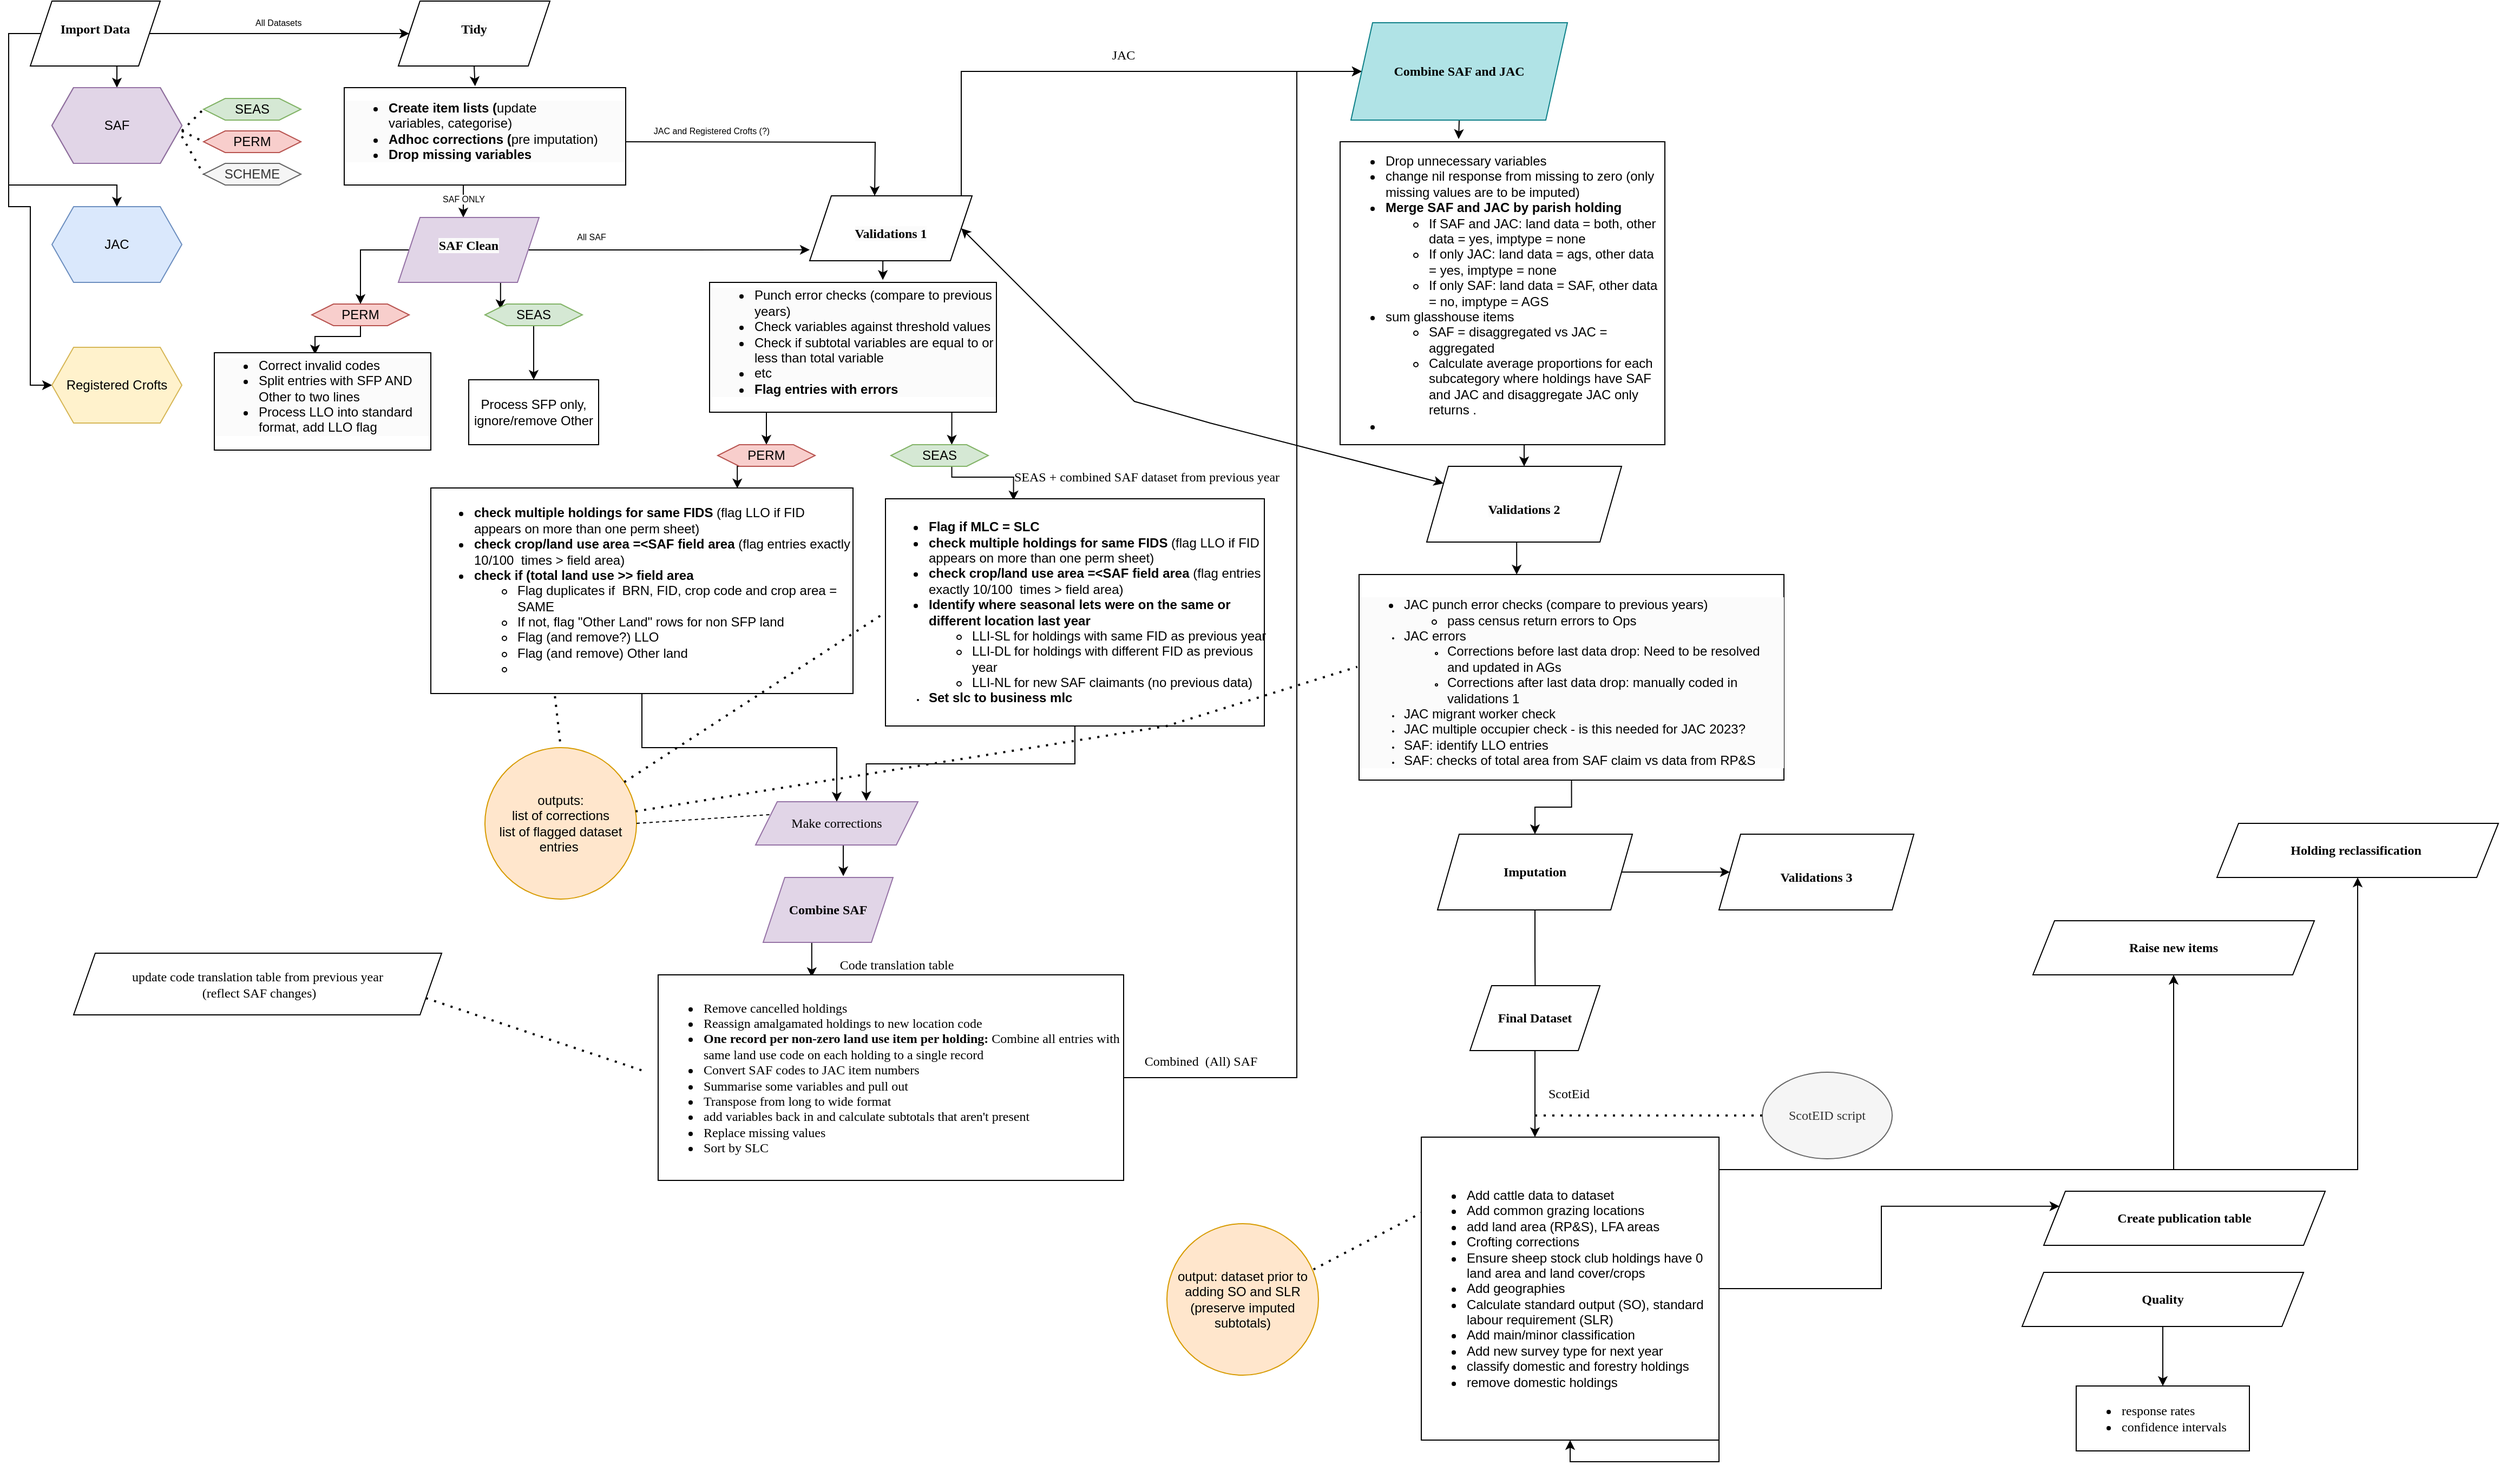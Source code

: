 <mxfile version="20.8.20" type="github">
  <diagram name="Page-1" id="5d7acffa-a066-3a61-03fe-96351882024d">
    <mxGraphModel dx="2522" dy="1389" grid="1" gridSize="10" guides="1" tooltips="1" connect="1" arrows="1" fold="1" page="1" pageScale="1" pageWidth="2336" pageHeight="1654" background="#ffffff" math="0" shadow="0">
      <root>
        <mxCell id="0" />
        <mxCell id="1" parent="0" />
        <mxCell id="afUnE-8WoMJIVUB9L1WI-21" style="edgeStyle=orthogonalEdgeStyle;rounded=0;orthogonalLoop=1;jettySize=auto;html=1;exitX=1;exitY=0.5;exitDx=0;exitDy=0;startArrow=none;entryX=0;entryY=0.5;entryDx=0;entryDy=0;" edge="1" parent="1" source="afUnE-8WoMJIVUB9L1WI-79" target="afUnE-8WoMJIVUB9L1WI-78">
          <mxGeometry relative="1" as="geometry">
            <mxPoint x="360" y="70" as="targetPoint" />
          </mxGeometry>
        </mxCell>
        <mxCell id="afUnE-8WoMJIVUB9L1WI-24" style="edgeStyle=orthogonalEdgeStyle;rounded=0;orthogonalLoop=1;jettySize=auto;html=1;exitX=0.5;exitY=1;exitDx=0;exitDy=0;entryX=0.5;entryY=0;entryDx=0;entryDy=0;" edge="1" parent="1" target="afUnE-8WoMJIVUB9L1WI-9">
          <mxGeometry relative="1" as="geometry">
            <mxPoint x="110" y="100" as="sourcePoint" />
          </mxGeometry>
        </mxCell>
        <mxCell id="afUnE-8WoMJIVUB9L1WI-9" value="SAF" style="shape=hexagon;perimeter=hexagonPerimeter2;whiteSpace=wrap;html=1;fixedSize=1;" vertex="1" parent="1">
          <mxGeometry x="50" y="120" width="120" height="70" as="geometry" />
        </mxCell>
        <mxCell id="afUnE-8WoMJIVUB9L1WI-10" value="SEAS" style="shape=hexagon;perimeter=hexagonPerimeter2;whiteSpace=wrap;html=1;fixedSize=1;fillColor=#d5e8d4;strokeColor=#82b366;" vertex="1" parent="1">
          <mxGeometry x="190" y="130" width="90" height="20" as="geometry" />
        </mxCell>
        <mxCell id="afUnE-8WoMJIVUB9L1WI-11" value="PERM" style="shape=hexagon;perimeter=hexagonPerimeter2;whiteSpace=wrap;html=1;fixedSize=1;fillColor=#f8cecc;strokeColor=#b85450;" vertex="1" parent="1">
          <mxGeometry x="190" y="160" width="90" height="20" as="geometry" />
        </mxCell>
        <mxCell id="afUnE-8WoMJIVUB9L1WI-15" value="" style="endArrow=none;dashed=1;html=1;dashPattern=1 3;strokeWidth=2;rounded=0;entryX=0;entryY=0.5;entryDx=0;entryDy=0;" edge="1" parent="1" target="afUnE-8WoMJIVUB9L1WI-10">
          <mxGeometry width="50" height="50" relative="1" as="geometry">
            <mxPoint x="170" y="160" as="sourcePoint" />
            <mxPoint x="220" y="110" as="targetPoint" />
          </mxGeometry>
        </mxCell>
        <mxCell id="afUnE-8WoMJIVUB9L1WI-16" value="" style="endArrow=none;dashed=1;html=1;dashPattern=1 3;strokeWidth=2;rounded=0;entryX=0;entryY=0.5;entryDx=0;entryDy=0;" edge="1" parent="1" target="afUnE-8WoMJIVUB9L1WI-11">
          <mxGeometry width="50" height="50" relative="1" as="geometry">
            <mxPoint x="170" y="160" as="sourcePoint" />
            <mxPoint x="200" y="220" as="targetPoint" />
          </mxGeometry>
        </mxCell>
        <mxCell id="afUnE-8WoMJIVUB9L1WI-17" value="SCHEME" style="shape=hexagon;perimeter=hexagonPerimeter2;whiteSpace=wrap;html=1;fixedSize=1;fillColor=#f5f5f5;fontColor=#333333;strokeColor=#666666;" vertex="1" parent="1">
          <mxGeometry x="190" y="190" width="90" height="20" as="geometry" />
        </mxCell>
        <mxCell id="afUnE-8WoMJIVUB9L1WI-18" value="" style="endArrow=none;dashed=1;html=1;dashPattern=1 3;strokeWidth=2;rounded=0;entryX=0;entryY=0.5;entryDx=0;entryDy=0;" edge="1" parent="1" target="afUnE-8WoMJIVUB9L1WI-17">
          <mxGeometry width="50" height="50" relative="1" as="geometry">
            <mxPoint x="170" y="165" as="sourcePoint" />
            <mxPoint x="200" y="175" as="targetPoint" />
          </mxGeometry>
        </mxCell>
        <mxCell id="afUnE-8WoMJIVUB9L1WI-19" value="JAC" style="shape=hexagon;perimeter=hexagonPerimeter2;whiteSpace=wrap;html=1;fixedSize=1;fillColor=#dae8fc;strokeColor=#6c8ebf;" vertex="1" parent="1">
          <mxGeometry x="50" y="230" width="120" height="70" as="geometry" />
        </mxCell>
        <mxCell id="afUnE-8WoMJIVUB9L1WI-20" value="Registered Crofts" style="shape=hexagon;perimeter=hexagonPerimeter2;whiteSpace=wrap;html=1;fixedSize=1;fillColor=#fff2cc;strokeColor=#d6b656;" vertex="1" parent="1">
          <mxGeometry x="50" y="360" width="120" height="70" as="geometry" />
        </mxCell>
        <mxCell id="afUnE-8WoMJIVUB9L1WI-45" value="SAF ONLY" style="edgeStyle=orthogonalEdgeStyle;rounded=0;orthogonalLoop=1;jettySize=auto;html=1;exitX=0.5;exitY=1;exitDx=0;exitDy=0;entryX=0.5;entryY=0;entryDx=0;entryDy=0;fontFamily=Helvetica;fontSize=8;" edge="1" parent="1">
          <mxGeometry relative="1" as="geometry">
            <mxPoint x="435" y="210" as="sourcePoint" />
            <mxPoint x="430" y="240" as="targetPoint" />
          </mxGeometry>
        </mxCell>
        <mxCell id="afUnE-8WoMJIVUB9L1WI-50" style="edgeStyle=orthogonalEdgeStyle;rounded=0;orthogonalLoop=1;jettySize=auto;html=1;exitX=1;exitY=0.5;exitDx=0;exitDy=0;entryX=0.5;entryY=0;entryDx=0;entryDy=0;fontFamily=Helvetica;" edge="1" parent="1">
          <mxGeometry relative="1" as="geometry">
            <mxPoint x="550" y="170" as="sourcePoint" />
            <mxPoint x="810.0" y="220" as="targetPoint" />
          </mxGeometry>
        </mxCell>
        <mxCell id="afUnE-8WoMJIVUB9L1WI-51" value="JAC and Registered Crofts (?)" style="edgeLabel;html=1;align=center;verticalAlign=middle;resizable=0;points=[];fontFamily=Helvetica;fontSize=8;" vertex="1" connectable="0" parent="afUnE-8WoMJIVUB9L1WI-50">
          <mxGeometry x="-0.464" y="2" relative="1" as="geometry">
            <mxPoint x="26" y="-8" as="offset" />
          </mxGeometry>
        </mxCell>
        <mxCell id="afUnE-8WoMJIVUB9L1WI-76" style="edgeStyle=orthogonalEdgeStyle;rounded=0;orthogonalLoop=1;jettySize=auto;html=1;exitX=0.5;exitY=1;exitDx=0;exitDy=0;entryX=0.604;entryY=-0.019;entryDx=0;entryDy=0;entryPerimeter=0;fontFamily=Tahoma;fontSize=8;" edge="1" parent="1" target="afUnE-8WoMJIVUB9L1WI-67">
          <mxGeometry relative="1" as="geometry">
            <mxPoint x="810.0" y="280" as="sourcePoint" />
          </mxGeometry>
        </mxCell>
        <mxCell id="afUnE-8WoMJIVUB9L1WI-43" style="edgeStyle=orthogonalEdgeStyle;rounded=0;orthogonalLoop=1;jettySize=auto;html=1;exitX=0.75;exitY=1;exitDx=0;exitDy=0;entryX=0.16;entryY=0.235;entryDx=0;entryDy=0;entryPerimeter=0;fontFamily=Helvetica;" edge="1" parent="1" target="afUnE-8WoMJIVUB9L1WI-30">
          <mxGeometry relative="1" as="geometry">
            <mxPoint x="460" y="300" as="sourcePoint" />
            <Array as="points">
              <mxPoint x="464" y="300" />
            </Array>
          </mxGeometry>
        </mxCell>
        <mxCell id="afUnE-8WoMJIVUB9L1WI-29" value="SAF" style="shape=hexagon;perimeter=hexagonPerimeter2;whiteSpace=wrap;html=1;fixedSize=1;fillColor=#e1d5e7;strokeColor=#9673a6;" vertex="1" parent="1">
          <mxGeometry x="50" y="120" width="120" height="70" as="geometry" />
        </mxCell>
        <mxCell id="afUnE-8WoMJIVUB9L1WI-47" style="edgeStyle=orthogonalEdgeStyle;rounded=0;orthogonalLoop=1;jettySize=auto;html=1;entryX=0.5;entryY=0;entryDx=0;entryDy=0;fontFamily=Helvetica;" edge="1" parent="1" source="afUnE-8WoMJIVUB9L1WI-30">
          <mxGeometry relative="1" as="geometry">
            <mxPoint x="495" y="390" as="targetPoint" />
          </mxGeometry>
        </mxCell>
        <mxCell id="afUnE-8WoMJIVUB9L1WI-30" value="SEAS" style="shape=hexagon;perimeter=hexagonPerimeter2;whiteSpace=wrap;html=1;fixedSize=1;fillColor=#d5e8d4;strokeColor=#82b366;" vertex="1" parent="1">
          <mxGeometry x="450" y="320" width="90" height="20" as="geometry" />
        </mxCell>
        <mxCell id="afUnE-8WoMJIVUB9L1WI-41" style="edgeStyle=orthogonalEdgeStyle;rounded=0;orthogonalLoop=1;jettySize=auto;html=1;exitX=0.5;exitY=1;exitDx=0;exitDy=0;entryX=0.465;entryY=0.018;entryDx=0;entryDy=0;entryPerimeter=0;fontFamily=Helvetica;" edge="1" parent="1" source="afUnE-8WoMJIVUB9L1WI-31">
          <mxGeometry relative="1" as="geometry">
            <mxPoint x="293" y="366.62" as="targetPoint" />
            <Array as="points">
              <mxPoint x="335" y="350" />
              <mxPoint x="293" y="350" />
            </Array>
          </mxGeometry>
        </mxCell>
        <mxCell id="afUnE-8WoMJIVUB9L1WI-31" value="PERM" style="shape=hexagon;perimeter=hexagonPerimeter2;whiteSpace=wrap;html=1;fixedSize=1;fillColor=#f8cecc;strokeColor=#b85450;" vertex="1" parent="1">
          <mxGeometry x="290" y="320" width="90" height="20" as="geometry" />
        </mxCell>
        <mxCell id="afUnE-8WoMJIVUB9L1WI-52" value="All SAF" style="edgeLabel;html=1;align=center;verticalAlign=middle;resizable=0;points=[];fontFamily=Helvetica;fontSize=8;" vertex="1" connectable="0" parent="1">
          <mxGeometry x="555.003" y="265" as="geometry">
            <mxPoint x="-7" y="-7" as="offset" />
          </mxGeometry>
        </mxCell>
        <mxCell id="afUnE-8WoMJIVUB9L1WI-53" value="All Datasets&amp;nbsp;" style="edgeLabel;html=1;align=center;verticalAlign=middle;resizable=0;points=[];fontFamily=Helvetica;fontSize=8;" vertex="1" connectable="0" parent="1">
          <mxGeometry x="260.003" y="60" as="geometry" />
        </mxCell>
        <mxCell id="afUnE-8WoMJIVUB9L1WI-58" style="edgeStyle=orthogonalEdgeStyle;rounded=0;orthogonalLoop=1;jettySize=auto;html=1;exitX=0.25;exitY=1;exitDx=0;exitDy=0;entryX=0.5;entryY=0;entryDx=0;entryDy=0;fontFamily=Helvetica;fontSize=8;" edge="1" parent="1" target="afUnE-8WoMJIVUB9L1WI-56">
          <mxGeometry relative="1" as="geometry">
            <mxPoint x="702.5" y="420" as="sourcePoint" />
          </mxGeometry>
        </mxCell>
        <mxCell id="afUnE-8WoMJIVUB9L1WI-59" style="edgeStyle=orthogonalEdgeStyle;rounded=0;orthogonalLoop=1;jettySize=auto;html=1;exitX=0.75;exitY=1;exitDx=0;exitDy=0;entryX=0.625;entryY=0;entryDx=0;entryDy=0;fontFamily=Helvetica;fontSize=8;" edge="1" parent="1" target="afUnE-8WoMJIVUB9L1WI-55">
          <mxGeometry relative="1" as="geometry">
            <mxPoint x="877.5" y="420" as="sourcePoint" />
          </mxGeometry>
        </mxCell>
        <mxCell id="afUnE-8WoMJIVUB9L1WI-95" style="edgeStyle=orthogonalEdgeStyle;rounded=0;orthogonalLoop=1;jettySize=auto;html=1;exitX=0.625;exitY=1;exitDx=0;exitDy=0;entryX=0.338;entryY=0.007;entryDx=0;entryDy=0;entryPerimeter=0;fontFamily=Tahoma;fontSize=12;" edge="1" parent="1" source="afUnE-8WoMJIVUB9L1WI-55" target="afUnE-8WoMJIVUB9L1WI-90">
          <mxGeometry relative="1" as="geometry">
            <Array as="points">
              <mxPoint x="881" y="480" />
              <mxPoint x="938" y="480" />
            </Array>
          </mxGeometry>
        </mxCell>
        <mxCell id="afUnE-8WoMJIVUB9L1WI-108" value="SEAS + combined SAF dataset from previous year" style="edgeLabel;html=1;align=center;verticalAlign=middle;resizable=1;points=[];fontSize=12;fontFamily=Tahoma;movable=1;rotatable=1;deletable=1;editable=1;locked=0;connectable=1;" vertex="1" connectable="0" parent="afUnE-8WoMJIVUB9L1WI-95">
          <mxGeometry x="0.153" relative="1" as="geometry">
            <mxPoint x="138" as="offset" />
          </mxGeometry>
        </mxCell>
        <mxCell id="afUnE-8WoMJIVUB9L1WI-114" value="JAC&amp;nbsp;" style="edgeLabel;html=1;align=center;verticalAlign=middle;resizable=1;points=[];fontSize=12;fontFamily=Tahoma;movable=1;rotatable=1;deletable=1;editable=1;locked=0;connectable=1;" vertex="1" connectable="0" parent="afUnE-8WoMJIVUB9L1WI-95">
          <mxGeometry x="0.153" relative="1" as="geometry">
            <mxPoint x="118" y="-390" as="offset" />
          </mxGeometry>
        </mxCell>
        <mxCell id="afUnE-8WoMJIVUB9L1WI-118" value="Combined&amp;nbsp; (All) SAF" style="edgeLabel;html=1;align=center;verticalAlign=middle;resizable=1;points=[];fontSize=12;fontFamily=Tahoma;movable=1;rotatable=1;deletable=1;editable=1;locked=0;connectable=1;" vertex="1" connectable="0" parent="afUnE-8WoMJIVUB9L1WI-95">
          <mxGeometry x="0.153" relative="1" as="geometry">
            <mxPoint x="188" y="540" as="offset" />
          </mxGeometry>
        </mxCell>
        <mxCell id="afUnE-8WoMJIVUB9L1WI-144" value="ScotEid" style="edgeLabel;html=1;align=center;verticalAlign=middle;resizable=1;points=[];fontSize=12;fontFamily=Tahoma;movable=1;rotatable=1;deletable=1;editable=1;locked=0;connectable=1;" vertex="1" connectable="0" parent="afUnE-8WoMJIVUB9L1WI-95">
          <mxGeometry x="0.153" relative="1" as="geometry">
            <mxPoint x="528" y="570" as="offset" />
          </mxGeometry>
        </mxCell>
        <mxCell id="afUnE-8WoMJIVUB9L1WI-55" value="SEAS" style="shape=hexagon;perimeter=hexagonPerimeter2;whiteSpace=wrap;html=1;fixedSize=1;fillColor=#d5e8d4;strokeColor=#82b366;" vertex="1" parent="1">
          <mxGeometry x="825" y="450" width="90" height="20" as="geometry" />
        </mxCell>
        <mxCell id="afUnE-8WoMJIVUB9L1WI-89" style="edgeStyle=orthogonalEdgeStyle;rounded=0;orthogonalLoop=1;jettySize=auto;html=1;exitX=0.5;exitY=1;exitDx=0;exitDy=0;entryX=0.726;entryY=0.002;entryDx=0;entryDy=0;entryPerimeter=0;fontFamily=Tahoma;fontSize=8;" edge="1" parent="1" source="afUnE-8WoMJIVUB9L1WI-56" target="afUnE-8WoMJIVUB9L1WI-87">
          <mxGeometry relative="1" as="geometry" />
        </mxCell>
        <mxCell id="afUnE-8WoMJIVUB9L1WI-56" value="PERM" style="shape=hexagon;perimeter=hexagonPerimeter2;whiteSpace=wrap;html=1;fixedSize=1;fillColor=#f8cecc;strokeColor=#b85450;" vertex="1" parent="1">
          <mxGeometry x="665" y="450" width="90" height="20" as="geometry" />
        </mxCell>
        <mxCell id="afUnE-8WoMJIVUB9L1WI-64" value="&#xa;&lt;ul style=&quot;border-color: var(--border-color); color: rgb(0, 0, 0); font-family: Helvetica; font-size: 12px; font-style: normal; font-variant-ligatures: normal; font-variant-caps: normal; font-weight: 400; letter-spacing: normal; orphans: 2; text-align: center; text-indent: 0px; text-transform: none; widows: 2; word-spacing: 0px; -webkit-text-stroke-width: 0px; background-color: rgb(251, 251, 251); text-decoration-thickness: initial; text-decoration-style: initial; text-decoration-color: initial;&quot;&gt;&lt;li style=&quot;border-color: var(--border-color); text-align: left;&quot;&gt;&lt;span style=&quot;border-color: var(--border-color); background-color: initial;&quot;&gt;Correct invalid codes&lt;/span&gt;&lt;/li&gt;&lt;li style=&quot;border-color: var(--border-color); text-align: left;&quot;&gt;Split entries with SFP AND Other to two lines&lt;/li&gt;&lt;li style=&quot;border-color: var(--border-color); text-align: left;&quot;&gt;Process LLO into standard format, add LLO flag&lt;/li&gt;&lt;/ul&gt;&#xa;&#xa;" style="rounded=0;whiteSpace=wrap;html=1;shadow=0;fontFamily=Tahoma;fontSize=8;" vertex="1" parent="1">
          <mxGeometry x="200" y="365" width="200" height="90" as="geometry" />
        </mxCell>
        <mxCell id="afUnE-8WoMJIVUB9L1WI-65" value="&lt;span style=&quot;text-align: left; font-family: Helvetica; font-size: 12px;&quot;&gt;Process SFP only, ignore/remove Other&lt;br&gt;&lt;/span&gt;" style="rounded=0;whiteSpace=wrap;html=1;shadow=0;fontFamily=Tahoma;fontSize=8;" vertex="1" parent="1">
          <mxGeometry x="435" y="390" width="120" height="60" as="geometry" />
        </mxCell>
        <mxCell id="afUnE-8WoMJIVUB9L1WI-66" value="&#xa;&lt;ul style=&quot;border-color: var(--border-color); color: rgb(0, 0, 0); font-family: Helvetica; font-size: 12px; font-style: normal; font-variant-ligatures: normal; font-variant-caps: normal; font-weight: 400; letter-spacing: normal; orphans: 2; text-align: center; text-indent: 0px; text-transform: none; widows: 2; word-spacing: 0px; -webkit-text-stroke-width: 0px; background-color: rgb(251, 251, 251); text-decoration-thickness: initial; text-decoration-style: initial; text-decoration-color: initial;&quot;&gt;&lt;li style=&quot;border-color: var(--border-color); text-align: left;&quot;&gt;&lt;b style=&quot;border-color: var(--border-color);&quot;&gt;Create item lists (&lt;/b&gt;&lt;span style=&quot;border-color: var(--border-color); background-color: initial;&quot;&gt;update variables,&amp;nbsp;&lt;/span&gt;&lt;span style=&quot;border-color: var(--border-color); background-color: initial;&quot;&gt;categorise)&lt;/span&gt;&lt;/li&gt;&lt;li style=&quot;border-color: var(--border-color); text-align: left;&quot;&gt;&lt;span style=&quot;border-color: var(--border-color); background-color: initial;&quot;&gt;&lt;b style=&quot;border-color: var(--border-color);&quot;&gt;Adhoc corrections (&lt;/b&gt;pre imputation)&lt;/span&gt;&lt;/li&gt;&lt;li style=&quot;border-color: var(--border-color); text-align: left;&quot;&gt;&lt;span style=&quot;border-color: var(--border-color); background-color: initial;&quot;&gt;&lt;b style=&quot;border-color: var(--border-color);&quot;&gt;Drop missing variables&lt;/b&gt;&lt;/span&gt;&lt;/li&gt;&lt;/ul&gt;&#xa;&#xa;" style="rounded=0;whiteSpace=wrap;html=1;shadow=0;fontFamily=Tahoma;fontSize=8;" vertex="1" parent="1">
          <mxGeometry x="320" y="120" width="260" height="90" as="geometry" />
        </mxCell>
        <mxCell id="afUnE-8WoMJIVUB9L1WI-67" value="&#xa;&lt;ul style=&quot;border-color: var(--border-color); color: rgb(0, 0, 0); font-family: Helvetica; font-size: 12px; font-style: normal; font-variant-ligatures: normal; font-variant-caps: normal; font-weight: 400; letter-spacing: normal; orphans: 2; text-align: center; text-indent: 0px; text-transform: none; widows: 2; word-spacing: 0px; -webkit-text-stroke-width: 0px; background-color: rgb(251, 251, 251); text-decoration-thickness: initial; text-decoration-style: initial; text-decoration-color: initial;&quot;&gt;&lt;li style=&quot;border-color: var(--border-color); text-align: left;&quot;&gt;Punch error checks (compare to previous years)&lt;/li&gt;&lt;li style=&quot;border-color: var(--border-color); text-align: left;&quot;&gt;Check variables against threshold values&lt;/li&gt;&lt;li style=&quot;border-color: var(--border-color); text-align: left;&quot;&gt;Check if subtotal variables are equal to or less than total variable&lt;/li&gt;&lt;li style=&quot;border-color: var(--border-color); text-align: left;&quot;&gt;etc&lt;/li&gt;&lt;li style=&quot;border-color: var(--border-color); text-align: left;&quot;&gt;&lt;b style=&quot;border-color: var(--border-color);&quot;&gt;Flag entries with errors&amp;nbsp;&lt;/b&gt;&lt;/li&gt;&lt;/ul&gt;&#xa;&#xa;" style="rounded=0;whiteSpace=wrap;html=1;shadow=0;fontFamily=Tahoma;fontSize=8;" vertex="1" parent="1">
          <mxGeometry x="657.5" y="300" width="265" height="120" as="geometry" />
        </mxCell>
        <mxCell id="afUnE-8WoMJIVUB9L1WI-113" style="edgeStyle=orthogonalEdgeStyle;rounded=0;orthogonalLoop=1;jettySize=auto;html=1;exitX=1;exitY=0.5;exitDx=0;exitDy=0;entryX=0;entryY=0.5;entryDx=0;entryDy=0;fontFamily=Helvetica;fontSize=12;" edge="1" parent="1" source="afUnE-8WoMJIVUB9L1WI-77" target="afUnE-8WoMJIVUB9L1WI-110">
          <mxGeometry relative="1" as="geometry">
            <Array as="points">
              <mxPoint x="890" y="105" />
            </Array>
          </mxGeometry>
        </mxCell>
        <mxCell id="afUnE-8WoMJIVUB9L1WI-77" value="&lt;br&gt;&lt;span style=&quot;color: rgb(0, 0, 0); font-family: Tahoma; font-size: 12px; font-style: normal; font-variant-ligatures: normal; font-variant-caps: normal; font-weight: 700; letter-spacing: normal; orphans: 2; text-align: center; text-indent: 0px; text-transform: none; widows: 2; word-spacing: 0px; -webkit-text-stroke-width: 0px; background-color: rgb(251, 251, 251); text-decoration-thickness: initial; text-decoration-style: initial; text-decoration-color: initial; float: none; display: inline !important;&quot;&gt;Validations 1&lt;/span&gt;" style="shape=parallelogram;perimeter=parallelogramPerimeter;whiteSpace=wrap;html=1;fixedSize=1;shadow=0;fontFamily=Tahoma;fontSize=8;" vertex="1" parent="1">
          <mxGeometry x="750" y="220" width="150" height="60" as="geometry" />
        </mxCell>
        <mxCell id="afUnE-8WoMJIVUB9L1WI-86" style="edgeStyle=orthogonalEdgeStyle;rounded=0;orthogonalLoop=1;jettySize=auto;html=1;exitX=0.5;exitY=1;exitDx=0;exitDy=0;entryX=0.465;entryY=-0.015;entryDx=0;entryDy=0;entryPerimeter=0;fontFamily=Tahoma;fontSize=8;" edge="1" parent="1" source="afUnE-8WoMJIVUB9L1WI-78" target="afUnE-8WoMJIVUB9L1WI-66">
          <mxGeometry relative="1" as="geometry" />
        </mxCell>
        <mxCell id="afUnE-8WoMJIVUB9L1WI-78" value="&#xa;&lt;span style=&quot;color: rgb(0, 0, 0); font-family: Tahoma; font-size: 12px; font-style: normal; font-variant-ligatures: normal; font-variant-caps: normal; font-weight: 700; letter-spacing: normal; orphans: 2; text-align: center; text-indent: 0px; text-transform: none; widows: 2; word-spacing: 0px; -webkit-text-stroke-width: 0px; background-color: rgb(251, 251, 251); text-decoration-thickness: initial; text-decoration-style: initial; text-decoration-color: initial; float: none; display: inline !important;&quot;&gt;Tidy&lt;/span&gt;&#xa;&#xa;" style="shape=parallelogram;perimeter=parallelogramPerimeter;whiteSpace=wrap;html=1;fixedSize=1;shadow=0;fontFamily=Tahoma;fontSize=8;" vertex="1" parent="1">
          <mxGeometry x="370" y="40" width="140" height="60" as="geometry" />
        </mxCell>
        <mxCell id="afUnE-8WoMJIVUB9L1WI-81" style="edgeStyle=orthogonalEdgeStyle;rounded=0;orthogonalLoop=1;jettySize=auto;html=1;exitX=0;exitY=0.5;exitDx=0;exitDy=0;entryX=0.5;entryY=0;entryDx=0;entryDy=0;fontFamily=Tahoma;fontSize=8;" edge="1" parent="1" source="afUnE-8WoMJIVUB9L1WI-80" target="afUnE-8WoMJIVUB9L1WI-31">
          <mxGeometry relative="1" as="geometry">
            <Array as="points">
              <mxPoint x="335" y="270" />
            </Array>
          </mxGeometry>
        </mxCell>
        <mxCell id="afUnE-8WoMJIVUB9L1WI-82" style="edgeStyle=orthogonalEdgeStyle;rounded=0;orthogonalLoop=1;jettySize=auto;html=1;exitX=1;exitY=0.5;exitDx=0;exitDy=0;entryX=0;entryY=0.832;entryDx=0;entryDy=0;entryPerimeter=0;fontFamily=Tahoma;fontSize=8;" edge="1" parent="1" source="afUnE-8WoMJIVUB9L1WI-80" target="afUnE-8WoMJIVUB9L1WI-77">
          <mxGeometry relative="1" as="geometry" />
        </mxCell>
        <mxCell id="afUnE-8WoMJIVUB9L1WI-80" value="&#xa;&lt;span style=&quot;color: rgb(0, 0, 0); font-family: Tahoma; font-size: 12px; font-style: normal; font-variant-ligatures: normal; font-variant-caps: normal; font-weight: 700; letter-spacing: normal; orphans: 2; text-align: center; text-indent: 0px; text-transform: none; widows: 2; word-spacing: 0px; -webkit-text-stroke-width: 0px; background-color: rgb(251, 251, 251); text-decoration-thickness: initial; text-decoration-style: initial; text-decoration-color: initial; float: none; display: inline !important;&quot;&gt;SAF Clean&lt;/span&gt;&#xa;&#xa;" style="shape=parallelogram;perimeter=parallelogramPerimeter;whiteSpace=wrap;html=1;fixedSize=1;shadow=0;fontFamily=Tahoma;fontSize=8;fillColor=#e1d5e7;strokeColor=#9673a6;" vertex="1" parent="1">
          <mxGeometry x="370" y="240" width="130" height="60" as="geometry" />
        </mxCell>
        <mxCell id="afUnE-8WoMJIVUB9L1WI-84" style="edgeStyle=orthogonalEdgeStyle;rounded=0;orthogonalLoop=1;jettySize=auto;html=1;exitX=0;exitY=0.5;exitDx=0;exitDy=0;fontFamily=Tahoma;fontSize=8;" edge="1" parent="1" source="afUnE-8WoMJIVUB9L1WI-79" target="afUnE-8WoMJIVUB9L1WI-19">
          <mxGeometry relative="1" as="geometry">
            <Array as="points">
              <mxPoint x="10" y="70" />
              <mxPoint x="10" y="210" />
              <mxPoint x="110" y="210" />
            </Array>
          </mxGeometry>
        </mxCell>
        <mxCell id="afUnE-8WoMJIVUB9L1WI-85" style="edgeStyle=orthogonalEdgeStyle;rounded=0;orthogonalLoop=1;jettySize=auto;html=1;exitX=0;exitY=0.5;exitDx=0;exitDy=0;entryX=0;entryY=0.5;entryDx=0;entryDy=0;fontFamily=Tahoma;fontSize=8;" edge="1" parent="1" source="afUnE-8WoMJIVUB9L1WI-79" target="afUnE-8WoMJIVUB9L1WI-20">
          <mxGeometry relative="1" as="geometry">
            <Array as="points">
              <mxPoint x="10" y="70" />
              <mxPoint x="10" y="230" />
              <mxPoint x="30" y="230" />
              <mxPoint x="30" y="395" />
            </Array>
          </mxGeometry>
        </mxCell>
        <mxCell id="afUnE-8WoMJIVUB9L1WI-79" value="&#xa;&lt;span style=&quot;color: rgb(0, 0, 0); font-family: Tahoma; font-size: 12px; font-style: normal; font-variant-ligatures: normal; font-variant-caps: normal; font-weight: 700; letter-spacing: normal; orphans: 2; text-align: center; text-indent: 0px; text-transform: none; widows: 2; word-spacing: 0px; -webkit-text-stroke-width: 0px; background-color: rgb(251, 251, 251); text-decoration-thickness: initial; text-decoration-style: initial; text-decoration-color: initial; float: none; display: inline !important;&quot;&gt;Import Data&lt;/span&gt;&#xa;&#xa;" style="shape=parallelogram;perimeter=parallelogramPerimeter;whiteSpace=wrap;html=1;fixedSize=1;shadow=0;fontFamily=Tahoma;fontSize=8;" vertex="1" parent="1">
          <mxGeometry x="30" y="40" width="120" height="60" as="geometry" />
        </mxCell>
        <mxCell id="afUnE-8WoMJIVUB9L1WI-101" style="edgeStyle=orthogonalEdgeStyle;rounded=0;orthogonalLoop=1;jettySize=auto;html=1;exitX=0.5;exitY=1;exitDx=0;exitDy=0;entryX=0.5;entryY=0;entryDx=0;entryDy=0;fontFamily=Tahoma;fontSize=12;" edge="1" parent="1" source="afUnE-8WoMJIVUB9L1WI-87" target="afUnE-8WoMJIVUB9L1WI-99">
          <mxGeometry relative="1" as="geometry" />
        </mxCell>
        <mxCell id="afUnE-8WoMJIVUB9L1WI-87" value="&lt;ul style=&quot;border-color: var(--border-color); font-family: Helvetica; font-size: 12px;&quot;&gt;&lt;li style=&quot;border-color: var(--border-color);&quot;&gt;&lt;b style=&quot;border-color: var(--border-color);&quot;&gt;check multiple holdings for same FIDS&lt;/b&gt;&amp;nbsp;(flag LLO if FID appears on more than one perm sheet)&lt;/li&gt;&lt;li style=&quot;border-color: var(--border-color);&quot;&gt;&lt;b&gt;check crop/land use area =&amp;lt;SAF field area&lt;/b&gt; (flag entries exactly 10/100&amp;nbsp; times &amp;gt; field area)&lt;/li&gt;&lt;li style=&quot;border-color: var(--border-color);&quot;&gt;&lt;b&gt;check if&amp;nbsp;(total land use &amp;gt;&amp;gt; field area&lt;/b&gt;&lt;/li&gt;&lt;ul&gt;&lt;li style=&quot;border-color: var(--border-color);&quot;&gt;Flag duplicates if&amp;nbsp; BRN, FID, crop code and crop area = SAME&lt;/li&gt;&lt;li style=&quot;border-color: var(--border-color);&quot;&gt;If not, flag &quot;Other Land&quot; rows for non SFP land&amp;nbsp;&amp;nbsp;&lt;/li&gt;&lt;li style=&quot;border-color: var(--border-color);&quot;&gt;Flag (and remove?) LLO&lt;/li&gt;&lt;li style=&quot;border-color: var(--border-color);&quot;&gt;Flag (and remove) Other land&lt;/li&gt;&lt;li style=&quot;border-color: var(--border-color);&quot;&gt;&lt;br&gt;&lt;/li&gt;&lt;/ul&gt;&lt;/ul&gt;" style="rounded=0;whiteSpace=wrap;html=1;shadow=0;fontFamily=Tahoma;fontSize=8;align=left;spacing=0;" vertex="1" parent="1">
          <mxGeometry x="400" y="490" width="390" height="190" as="geometry" />
        </mxCell>
        <mxCell id="afUnE-8WoMJIVUB9L1WI-100" style="edgeStyle=orthogonalEdgeStyle;rounded=0;orthogonalLoop=1;jettySize=auto;html=1;exitX=0.5;exitY=1;exitDx=0;exitDy=0;entryX=0.682;entryY=-0.02;entryDx=0;entryDy=0;entryPerimeter=0;fontFamily=Tahoma;fontSize=12;" edge="1" parent="1" source="afUnE-8WoMJIVUB9L1WI-90" target="afUnE-8WoMJIVUB9L1WI-99">
          <mxGeometry relative="1" as="geometry" />
        </mxCell>
        <mxCell id="afUnE-8WoMJIVUB9L1WI-90" value="&lt;ul style=&quot;border-color: var(--border-color);&quot;&gt;&lt;li style=&quot;font-family: Helvetica; font-size: 12px; border-color: var(--border-color);&quot;&gt;&lt;b style=&quot;border-color: var(--border-color);&quot;&gt;Flag if MLC = SLC&lt;/b&gt;&lt;/li&gt;&lt;li style=&quot;font-family: Helvetica; font-size: 12px; border-color: var(--border-color);&quot;&gt;&lt;b style=&quot;border-color: var(--border-color);&quot;&gt;check multiple holdings for same FIDS&lt;/b&gt;&amp;nbsp;(flag LLO if FID appears on more than one perm sheet)&lt;/li&gt;&lt;li style=&quot;font-family: Helvetica; font-size: 12px; border-color: var(--border-color);&quot;&gt;&lt;b&gt;check crop/land use area =&amp;lt;SAF field area&lt;/b&gt; (flag entries exactly 10/100&amp;nbsp; times &amp;gt; field area)&lt;/li&gt;&lt;li style=&quot;font-family: Helvetica; font-size: 12px; border-color: var(--border-color);&quot;&gt;&lt;b&gt;Identify where seasonal lets were on the same or different location last year&lt;/b&gt;&lt;/li&gt;&lt;ul style=&quot;font-family: Helvetica; font-size: 12px;&quot;&gt;&lt;li style=&quot;border-color: var(--border-color);&quot;&gt;LLI-SL for holdings with same FID as previous year&lt;/li&gt;&lt;li style=&quot;border-color: var(--border-color);&quot;&gt;LLI-DL for holdings with different FID as previous year&lt;/li&gt;&lt;li style=&quot;border-color: var(--border-color);&quot;&gt;LLI-NL for new SAF claimants (no previous data)&amp;nbsp;&lt;/li&gt;&lt;/ul&gt;&lt;li style=&quot;&quot;&gt;&lt;font face=&quot;Helvetica&quot;&gt;&lt;span style=&quot;font-size: 12px;&quot;&gt;&lt;b&gt;Set slc to business mlc&lt;/b&gt;&lt;/span&gt;&lt;/font&gt;&lt;/li&gt;&lt;/ul&gt;" style="rounded=0;whiteSpace=wrap;html=1;shadow=0;fontFamily=Tahoma;fontSize=8;align=left;spacing=0;" vertex="1" parent="1">
          <mxGeometry x="820" y="500" width="350" height="210" as="geometry" />
        </mxCell>
        <mxCell id="afUnE-8WoMJIVUB9L1WI-107" style="edgeStyle=orthogonalEdgeStyle;rounded=0;orthogonalLoop=1;jettySize=auto;html=1;exitX=0.5;exitY=1;exitDx=0;exitDy=0;entryX=0.33;entryY=0.011;entryDx=0;entryDy=0;entryPerimeter=0;fontFamily=Tahoma;fontSize=12;" edge="1" parent="1" source="afUnE-8WoMJIVUB9L1WI-92" target="afUnE-8WoMJIVUB9L1WI-104">
          <mxGeometry relative="1" as="geometry" />
        </mxCell>
        <mxCell id="afUnE-8WoMJIVUB9L1WI-92" value="&lt;font style=&quot;font-size: 12px;&quot; face=&quot;Tahoma&quot;&gt;&lt;b&gt;Combine SAF&lt;/b&gt;&lt;/font&gt;" style="shape=parallelogram;perimeter=parallelogramPerimeter;whiteSpace=wrap;html=1;fixedSize=1;shadow=0;fontFamily=Helvetica;fontSize=8;fillColor=#e1d5e7;strokeColor=#9673a6;" vertex="1" parent="1">
          <mxGeometry x="707" y="850" width="120" height="60" as="geometry" />
        </mxCell>
        <mxCell id="afUnE-8WoMJIVUB9L1WI-106" value="Code translation table" style="edgeStyle=orthogonalEdgeStyle;rounded=0;orthogonalLoop=1;jettySize=auto;html=1;exitX=0.5;exitY=1;exitDx=0;exitDy=0;entryX=0.617;entryY=-0.02;entryDx=0;entryDy=0;entryPerimeter=0;fontFamily=Tahoma;fontSize=12;" edge="1" parent="1" source="afUnE-8WoMJIVUB9L1WI-99" target="afUnE-8WoMJIVUB9L1WI-92">
          <mxGeometry x="1" y="95" relative="1" as="geometry">
            <mxPoint x="-46" y="82" as="offset" />
          </mxGeometry>
        </mxCell>
        <mxCell id="afUnE-8WoMJIVUB9L1WI-99" value="Make corrections" style="shape=parallelogram;perimeter=parallelogramPerimeter;whiteSpace=wrap;html=1;fixedSize=1;shadow=0;fontFamily=Tahoma;fontSize=12;fillColor=#e1d5e7;strokeColor=#9673a6;" vertex="1" parent="1">
          <mxGeometry x="700" y="780" width="150" height="40" as="geometry" />
        </mxCell>
        <mxCell id="afUnE-8WoMJIVUB9L1WI-112" style="edgeStyle=orthogonalEdgeStyle;rounded=0;orthogonalLoop=1;jettySize=auto;html=1;exitX=1;exitY=0.5;exitDx=0;exitDy=0;entryX=0;entryY=0.5;entryDx=0;entryDy=0;fontFamily=Helvetica;fontSize=12;" edge="1" parent="1" source="afUnE-8WoMJIVUB9L1WI-104" target="afUnE-8WoMJIVUB9L1WI-110">
          <mxGeometry relative="1" as="geometry">
            <Array as="points">
              <mxPoint x="1200" y="1035" />
              <mxPoint x="1200" y="105" />
            </Array>
          </mxGeometry>
        </mxCell>
        <mxCell id="afUnE-8WoMJIVUB9L1WI-104" value="&lt;ul&gt;&lt;li&gt;Remove cancelled holdings&lt;/li&gt;&lt;li style=&quot;&quot;&gt;Reassign amalgamated holdings to new location code&lt;/li&gt;&lt;li style=&quot;&quot;&gt;&lt;b&gt;One record per non-zero land use item per holding:&amp;nbsp;&lt;/b&gt;Combine all entries with same land use code on each holding to a single record&lt;/li&gt;&lt;li style=&quot;&quot;&gt;Convert SAF codes to JAC item numbers&lt;/li&gt;&lt;li style=&quot;&quot;&gt;Summarise some variables and pull out&lt;/li&gt;&lt;li style=&quot;&quot;&gt;Transpose from long to wide format&lt;/li&gt;&lt;li style=&quot;&quot;&gt;add variables back in and calculate subtotals that aren&#39;t present&lt;/li&gt;&lt;li style=&quot;&quot;&gt;Replace missing values&lt;/li&gt;&lt;li style=&quot;&quot;&gt;Sort by SLC&lt;/li&gt;&lt;/ul&gt;" style="rounded=0;whiteSpace=wrap;html=1;shadow=0;fontFamily=Tahoma;fontSize=12;align=left;" vertex="1" parent="1">
          <mxGeometry x="610" y="940" width="430" height="190" as="geometry" />
        </mxCell>
        <mxCell id="afUnE-8WoMJIVUB9L1WI-109" value="update code translation table from previous year&lt;br&gt;&amp;nbsp;(reflect SAF changes)" style="shape=parallelogram;perimeter=parallelogramPerimeter;whiteSpace=wrap;html=1;fixedSize=1;shadow=0;fontFamily=Tahoma;fontSize=12;" vertex="1" parent="1">
          <mxGeometry x="70" y="920" width="340" height="57" as="geometry" />
        </mxCell>
        <mxCell id="afUnE-8WoMJIVUB9L1WI-116" style="edgeStyle=orthogonalEdgeStyle;rounded=0;orthogonalLoop=1;jettySize=auto;html=1;exitX=0.5;exitY=1;exitDx=0;exitDy=0;entryX=0.365;entryY=-0.009;entryDx=0;entryDy=0;entryPerimeter=0;fontFamily=Helvetica;fontSize=12;" edge="1" parent="1" source="afUnE-8WoMJIVUB9L1WI-110" target="afUnE-8WoMJIVUB9L1WI-111">
          <mxGeometry relative="1" as="geometry" />
        </mxCell>
        <mxCell id="afUnE-8WoMJIVUB9L1WI-110" value="Combine SAF and JAC" style="shape=parallelogram;perimeter=parallelogramPerimeter;whiteSpace=wrap;html=1;fixedSize=1;shadow=0;fontFamily=Tahoma;fontSize=12;fontStyle=1;fillColor=#b0e3e6;strokeColor=#0e8088;" vertex="1" parent="1">
          <mxGeometry x="1250" y="60" width="200" height="90" as="geometry" />
        </mxCell>
        <mxCell id="afUnE-8WoMJIVUB9L1WI-123" style="edgeStyle=orthogonalEdgeStyle;rounded=0;orthogonalLoop=1;jettySize=auto;html=1;exitX=0.5;exitY=1;exitDx=0;exitDy=0;entryX=0.5;entryY=0;entryDx=0;entryDy=0;fontFamily=Helvetica;fontSize=12;" edge="1" parent="1" source="afUnE-8WoMJIVUB9L1WI-111" target="afUnE-8WoMJIVUB9L1WI-115">
          <mxGeometry relative="1" as="geometry" />
        </mxCell>
        <mxCell id="afUnE-8WoMJIVUB9L1WI-111" value="&lt;ul&gt;&lt;li&gt;Drop unnecessary variables&lt;/li&gt;&lt;li&gt;change nil response from missing to zero (only missing values are to be imputed)&lt;/li&gt;&lt;li&gt;&lt;b&gt;Merge SAF and JAC by parish holding&lt;/b&gt;&lt;/li&gt;&lt;ul&gt;&lt;li&gt;If SAF and JAC: land data = both, other data = yes, imptype = none&lt;/li&gt;&lt;li&gt;If only JAC: land data = ags, other data = yes, imptype = none&lt;/li&gt;&lt;li&gt;If only SAF: land data = SAF, other data = no, imptype = AGS&lt;/li&gt;&lt;/ul&gt;&lt;li&gt;sum glasshouse items&lt;/li&gt;&lt;ul&gt;&lt;li&gt;SAF = disaggregated vs JAC = aggregated&lt;/li&gt;&lt;li&gt;Calculate average proportions for each subcategory where holdings have SAF and JAC and disaggregate JAC only returns .&lt;/li&gt;&lt;/ul&gt;&lt;li&gt;&lt;br&gt;&lt;/li&gt;&lt;/ul&gt;" style="rounded=0;whiteSpace=wrap;html=1;shadow=0;fontFamily=Helvetica;fontSize=12;align=left;" vertex="1" parent="1">
          <mxGeometry x="1240" y="170" width="300" height="280" as="geometry" />
        </mxCell>
        <mxCell id="afUnE-8WoMJIVUB9L1WI-125" style="edgeStyle=orthogonalEdgeStyle;rounded=0;orthogonalLoop=1;jettySize=auto;html=1;exitX=0.5;exitY=1;exitDx=0;exitDy=0;entryX=0.371;entryY=0;entryDx=0;entryDy=0;entryPerimeter=0;fontFamily=Helvetica;fontSize=12;" edge="1" parent="1" source="afUnE-8WoMJIVUB9L1WI-115" target="afUnE-8WoMJIVUB9L1WI-117">
          <mxGeometry relative="1" as="geometry" />
        </mxCell>
        <mxCell id="afUnE-8WoMJIVUB9L1WI-115" value="&lt;br&gt;&lt;span style=&quot;color: rgb(0, 0, 0); font-family: Tahoma; font-size: 12px; font-style: normal; font-variant-ligatures: normal; font-variant-caps: normal; font-weight: 700; letter-spacing: normal; orphans: 2; text-align: center; text-indent: 0px; text-transform: none; widows: 2; word-spacing: 0px; -webkit-text-stroke-width: 0px; background-color: rgb(251, 251, 251); text-decoration-thickness: initial; text-decoration-style: initial; text-decoration-color: initial; float: none; display: inline !important;&quot;&gt;Validations 2&lt;/span&gt;&lt;br&gt;" style="shape=parallelogram;perimeter=parallelogramPerimeter;whiteSpace=wrap;html=1;fixedSize=1;shadow=0;fontFamily=Tahoma;fontSize=8;" vertex="1" parent="1">
          <mxGeometry x="1320" y="470" width="180" height="70" as="geometry" />
        </mxCell>
        <mxCell id="afUnE-8WoMJIVUB9L1WI-135" style="edgeStyle=orthogonalEdgeStyle;rounded=0;orthogonalLoop=1;jettySize=auto;html=1;exitX=0.5;exitY=1;exitDx=0;exitDy=0;entryX=0.5;entryY=0;entryDx=0;entryDy=0;fontFamily=Helvetica;fontSize=12;" edge="1" parent="1" source="afUnE-8WoMJIVUB9L1WI-117" target="afUnE-8WoMJIVUB9L1WI-134">
          <mxGeometry relative="1" as="geometry" />
        </mxCell>
        <mxCell id="afUnE-8WoMJIVUB9L1WI-117" value="&lt;font face=&quot;Helvetica&quot;&gt;&lt;br&gt;&lt;/font&gt;&lt;ul style=&quot;border-color: var(--border-color); orphans: 2; text-indent: 0px; widows: 2; background-color: rgb(251, 251, 251); text-decoration-thickness: initial; text-decoration-style: initial; text-decoration-color: initial;&quot;&gt;&lt;li style=&quot;color: rgb(0, 0, 0); font-size: 12px; font-style: normal; font-variant-ligatures: normal; font-variant-caps: normal; font-weight: 400; letter-spacing: normal; text-transform: none; word-spacing: 0px; -webkit-text-stroke-width: 0px; border-color: var(--border-color); text-align: left;&quot;&gt;&lt;font face=&quot;Helvetica&quot;&gt;JAC punch error checks (compare to previous years)&lt;/font&gt;&lt;/li&gt;&lt;ul style=&quot;color: rgb(0, 0, 0); font-size: 12px; font-style: normal; font-variant-ligatures: normal; font-variant-caps: normal; font-weight: 400; letter-spacing: normal; text-transform: none; word-spacing: 0px; -webkit-text-stroke-width: 0px;&quot;&gt;&lt;li style=&quot;border-color: var(--border-color); text-align: left;&quot;&gt;&lt;font face=&quot;Helvetica&quot;&gt;pass census return errors to Ops&lt;/font&gt;&lt;/li&gt;&lt;/ul&gt;&lt;li style=&quot;text-align: left;&quot;&gt;&lt;font face=&quot;Helvetica&quot;&gt;&lt;span style=&quot;font-size: 12px;&quot;&gt;JAC errors&lt;/span&gt;&lt;/font&gt;&lt;/li&gt;&lt;ul&gt;&lt;li style=&quot;text-align: left;&quot;&gt;&lt;font face=&quot;Helvetica&quot;&gt;&lt;span style=&quot;font-size: 12px;&quot;&gt;Corrections before last data drop: Need to be resolved and updated in AGs&lt;/span&gt;&lt;/font&gt;&lt;/li&gt;&lt;li style=&quot;text-align: left;&quot;&gt;&lt;font face=&quot;Helvetica&quot;&gt;&lt;span style=&quot;font-size: 12px;&quot;&gt;Corrections after last data drop: manually coded in validations 1&lt;/span&gt;&lt;/font&gt;&lt;/li&gt;&lt;/ul&gt;&lt;li style=&quot;text-align: left;&quot;&gt;&lt;font face=&quot;Helvetica&quot;&gt;&lt;span style=&quot;font-size: 12px;&quot;&gt;JAC migrant worker check&lt;/span&gt;&lt;/font&gt;&lt;/li&gt;&lt;li style=&quot;text-align: left;&quot;&gt;&lt;font face=&quot;Helvetica&quot;&gt;&lt;span style=&quot;font-size: 12px;&quot;&gt;JAC multiple occupier check - is this needed for JAC 2023?&lt;/span&gt;&lt;/font&gt;&lt;/li&gt;&lt;li style=&quot;text-align: left;&quot;&gt;&lt;font face=&quot;Helvetica&quot;&gt;&lt;span style=&quot;font-size: 12px;&quot;&gt;SAF: identify LLO entries&lt;/span&gt;&lt;/font&gt;&lt;/li&gt;&lt;li style=&quot;text-align: left;&quot;&gt;&lt;font face=&quot;Helvetica&quot;&gt;&lt;span style=&quot;font-size: 12px;&quot;&gt;SAF: checks of total area from SAF claim vs data from RP&amp;amp;S&lt;/span&gt;&lt;/font&gt;&lt;/li&gt;&lt;/ul&gt;" style="rounded=0;whiteSpace=wrap;html=1;shadow=0;fontFamily=Tahoma;fontSize=8;" vertex="1" parent="1">
          <mxGeometry x="1257.5" y="570" width="392.5" height="190" as="geometry" />
        </mxCell>
        <mxCell id="afUnE-8WoMJIVUB9L1WI-121" value="" style="endArrow=classic;startArrow=classic;html=1;rounded=0;fontFamily=Helvetica;fontSize=12;" edge="1" parent="1" target="afUnE-8WoMJIVUB9L1WI-90">
          <mxGeometry width="50" height="50" relative="1" as="geometry">
            <mxPoint x="970" y="500" as="sourcePoint" />
            <mxPoint x="1020" y="450" as="targetPoint" />
          </mxGeometry>
        </mxCell>
        <mxCell id="afUnE-8WoMJIVUB9L1WI-122" value="" style="endArrow=classic;startArrow=classic;html=1;rounded=0;fontFamily=Helvetica;fontSize=12;entryX=1;entryY=0.5;entryDx=0;entryDy=0;" edge="1" parent="1" source="afUnE-8WoMJIVUB9L1WI-115" target="afUnE-8WoMJIVUB9L1WI-77">
          <mxGeometry width="50" height="50" relative="1" as="geometry">
            <mxPoint x="970" y="500" as="sourcePoint" />
            <mxPoint x="1070" y="230" as="targetPoint" />
            <Array as="points">
              <mxPoint x="1120" y="430" />
              <mxPoint x="1050" y="410" />
            </Array>
          </mxGeometry>
        </mxCell>
        <mxCell id="afUnE-8WoMJIVUB9L1WI-127" value="outputs: &lt;br&gt;list of corrections&lt;br&gt;list of flagged dataset entries&amp;nbsp;" style="ellipse;whiteSpace=wrap;html=1;aspect=fixed;shadow=0;fontFamily=Helvetica;fontSize=12;fillColor=#ffe6cc;strokeColor=#d79b00;" vertex="1" parent="1">
          <mxGeometry x="450" y="730" width="140" height="140" as="geometry" />
        </mxCell>
        <mxCell id="afUnE-8WoMJIVUB9L1WI-128" value="" style="endArrow=none;dashed=1;html=1;rounded=0;fontFamily=Helvetica;fontSize=12;entryX=0;entryY=0.25;entryDx=0;entryDy=0;exitX=1;exitY=0.5;exitDx=0;exitDy=0;" edge="1" parent="1" source="afUnE-8WoMJIVUB9L1WI-127" target="afUnE-8WoMJIVUB9L1WI-99">
          <mxGeometry width="50" height="50" relative="1" as="geometry">
            <mxPoint x="590" y="840" as="sourcePoint" />
            <mxPoint x="640" y="790" as="targetPoint" />
          </mxGeometry>
        </mxCell>
        <mxCell id="afUnE-8WoMJIVUB9L1WI-129" value="" style="endArrow=none;dashed=1;html=1;dashPattern=1 3;strokeWidth=2;rounded=0;fontFamily=Helvetica;fontSize=12;entryX=0.5;entryY=0;entryDx=0;entryDy=0;exitX=0.294;exitY=1.013;exitDx=0;exitDy=0;exitPerimeter=0;" edge="1" parent="1" source="afUnE-8WoMJIVUB9L1WI-87" target="afUnE-8WoMJIVUB9L1WI-127">
          <mxGeometry width="50" height="50" relative="1" as="geometry">
            <mxPoint x="740" y="690" as="sourcePoint" />
            <mxPoint x="790" y="640" as="targetPoint" />
          </mxGeometry>
        </mxCell>
        <mxCell id="afUnE-8WoMJIVUB9L1WI-131" value="" style="endArrow=none;dashed=1;html=1;dashPattern=1 3;strokeWidth=2;rounded=0;fontFamily=Helvetica;fontSize=12;entryX=0;entryY=0.5;entryDx=0;entryDy=0;" edge="1" parent="1" source="afUnE-8WoMJIVUB9L1WI-127" target="afUnE-8WoMJIVUB9L1WI-90">
          <mxGeometry width="50" height="50" relative="1" as="geometry">
            <mxPoint x="740" y="690" as="sourcePoint" />
            <mxPoint x="790" y="640" as="targetPoint" />
          </mxGeometry>
        </mxCell>
        <mxCell id="afUnE-8WoMJIVUB9L1WI-132" value="" style="endArrow=none;dashed=1;html=1;dashPattern=1 3;strokeWidth=2;rounded=0;fontFamily=Helvetica;fontSize=12;entryX=-0.004;entryY=0.449;entryDx=0;entryDy=0;entryPerimeter=0;" edge="1" parent="1" source="afUnE-8WoMJIVUB9L1WI-127" target="afUnE-8WoMJIVUB9L1WI-117">
          <mxGeometry width="50" height="50" relative="1" as="geometry">
            <mxPoint x="1240" y="820" as="sourcePoint" />
            <mxPoint x="1290" y="770" as="targetPoint" />
            <Array as="points">
              <mxPoint x="1080" y="710" />
            </Array>
          </mxGeometry>
        </mxCell>
        <mxCell id="afUnE-8WoMJIVUB9L1WI-133" value="" style="endArrow=none;dashed=1;html=1;dashPattern=1 3;strokeWidth=2;rounded=0;fontFamily=Helvetica;fontSize=12;exitX=1;exitY=0.75;exitDx=0;exitDy=0;" edge="1" parent="1" source="afUnE-8WoMJIVUB9L1WI-109">
          <mxGeometry width="50" height="50" relative="1" as="geometry">
            <mxPoint x="410" y="670" as="sourcePoint" />
            <mxPoint x="600" y="1030" as="targetPoint" />
          </mxGeometry>
        </mxCell>
        <mxCell id="afUnE-8WoMJIVUB9L1WI-136" style="edgeStyle=orthogonalEdgeStyle;rounded=0;orthogonalLoop=1;jettySize=auto;html=1;exitX=0.5;exitY=1;exitDx=0;exitDy=0;fontFamily=Helvetica;fontSize=12;" edge="1" parent="1" source="afUnE-8WoMJIVUB9L1WI-134">
          <mxGeometry relative="1" as="geometry">
            <mxPoint x="1420.333" y="970" as="targetPoint" />
          </mxGeometry>
        </mxCell>
        <mxCell id="afUnE-8WoMJIVUB9L1WI-165" style="edgeStyle=orthogonalEdgeStyle;rounded=0;orthogonalLoop=1;jettySize=auto;html=1;exitX=1;exitY=0.5;exitDx=0;exitDy=0;fontFamily=Helvetica;fontSize=12;" edge="1" parent="1" source="afUnE-8WoMJIVUB9L1WI-134" target="afUnE-8WoMJIVUB9L1WI-164">
          <mxGeometry relative="1" as="geometry" />
        </mxCell>
        <mxCell id="afUnE-8WoMJIVUB9L1WI-134" value="Imputation" style="shape=parallelogram;perimeter=parallelogramPerimeter;whiteSpace=wrap;html=1;fixedSize=1;shadow=0;fontFamily=Tahoma;fontSize=12;fontStyle=1" vertex="1" parent="1">
          <mxGeometry x="1330" y="810" width="180" height="70" as="geometry" />
        </mxCell>
        <mxCell id="afUnE-8WoMJIVUB9L1WI-139" value="" style="edgeStyle=orthogonalEdgeStyle;rounded=0;orthogonalLoop=1;jettySize=auto;html=1;fontFamily=Helvetica;fontSize=12;" edge="1" parent="1" source="afUnE-8WoMJIVUB9L1WI-137" target="afUnE-8WoMJIVUB9L1WI-138">
          <mxGeometry relative="1" as="geometry">
            <Array as="points">
              <mxPoint x="1420" y="1030" />
              <mxPoint x="1420" y="1030" />
            </Array>
          </mxGeometry>
        </mxCell>
        <mxCell id="afUnE-8WoMJIVUB9L1WI-137" value="Final Dataset" style="shape=parallelogram;perimeter=parallelogramPerimeter;whiteSpace=wrap;html=1;fixedSize=1;shadow=0;fontFamily=Tahoma;fontSize=12;fontStyle=1" vertex="1" parent="1">
          <mxGeometry x="1360" y="950" width="120" height="60" as="geometry" />
        </mxCell>
        <mxCell id="afUnE-8WoMJIVUB9L1WI-152" style="edgeStyle=orthogonalEdgeStyle;rounded=0;orthogonalLoop=1;jettySize=auto;html=1;entryX=0;entryY=0.25;entryDx=0;entryDy=0;fontFamily=Tahoma;fontSize=12;" edge="1" parent="1" source="afUnE-8WoMJIVUB9L1WI-138" target="afUnE-8WoMJIVUB9L1WI-151">
          <mxGeometry relative="1" as="geometry" />
        </mxCell>
        <mxCell id="afUnE-8WoMJIVUB9L1WI-157" style="edgeStyle=orthogonalEdgeStyle;rounded=0;orthogonalLoop=1;jettySize=auto;html=1;exitX=1;exitY=0.25;exitDx=0;exitDy=0;fontFamily=Tahoma;fontSize=12;" edge="1" parent="1" source="afUnE-8WoMJIVUB9L1WI-138" target="afUnE-8WoMJIVUB9L1WI-155">
          <mxGeometry relative="1" as="geometry">
            <Array as="points">
              <mxPoint x="1590" y="1120" />
              <mxPoint x="2180" y="1120" />
            </Array>
          </mxGeometry>
        </mxCell>
        <mxCell id="afUnE-8WoMJIVUB9L1WI-161" style="edgeStyle=orthogonalEdgeStyle;rounded=0;orthogonalLoop=1;jettySize=auto;html=1;exitX=1;exitY=0.25;exitDx=0;exitDy=0;entryX=0.5;entryY=1;entryDx=0;entryDy=0;fontFamily=Tahoma;fontSize=12;" edge="1" parent="1" source="afUnE-8WoMJIVUB9L1WI-138" target="afUnE-8WoMJIVUB9L1WI-153">
          <mxGeometry relative="1" as="geometry">
            <Array as="points">
              <mxPoint x="1590" y="1120" />
              <mxPoint x="2010" y="1120" />
            </Array>
          </mxGeometry>
        </mxCell>
        <mxCell id="afUnE-8WoMJIVUB9L1WI-138" value="&lt;ul&gt;&lt;li&gt;Add cattle data to dataset&lt;/li&gt;&lt;li&gt;Add common grazing locations&lt;/li&gt;&lt;li&gt;add land area (RP&amp;amp;S), LFA areas&lt;/li&gt;&lt;li&gt;Crofting corrections&lt;/li&gt;&lt;li&gt;Ensure sheep stock club holdings have 0 land area and land cover/crops&lt;/li&gt;&lt;li&gt;Add geographies&lt;/li&gt;&lt;li&gt;Calculate standard output (SO), standard labour requirement (SLR)&amp;nbsp;&lt;/li&gt;&lt;li&gt;Add main/minor classification&lt;/li&gt;&lt;li&gt;Add new survey type for next year&lt;/li&gt;&lt;li&gt;classify domestic and forestry holdings&lt;/li&gt;&lt;li&gt;remove domestic holdings&amp;nbsp;&lt;/li&gt;&lt;/ul&gt;" style="rounded=0;whiteSpace=wrap;html=1;shadow=0;fontFamily=Helvetica;fontSize=12;align=left;" vertex="1" parent="1">
          <mxGeometry x="1315" y="1090" width="275" height="280" as="geometry" />
        </mxCell>
        <mxCell id="afUnE-8WoMJIVUB9L1WI-142" value="ScotEID script" style="ellipse;whiteSpace=wrap;html=1;shadow=0;fontFamily=Tahoma;fontSize=12;fillColor=#f5f5f5;fontColor=#333333;strokeColor=#666666;" vertex="1" parent="1">
          <mxGeometry x="1630" y="1030" width="120" height="80" as="geometry" />
        </mxCell>
        <mxCell id="afUnE-8WoMJIVUB9L1WI-146" value="" style="endArrow=none;dashed=1;html=1;dashPattern=1 3;strokeWidth=2;rounded=0;fontFamily=Tahoma;fontSize=12;entryX=0;entryY=0.5;entryDx=0;entryDy=0;" edge="1" parent="1" target="afUnE-8WoMJIVUB9L1WI-142">
          <mxGeometry width="50" height="50" relative="1" as="geometry">
            <mxPoint x="1420" y="1070" as="sourcePoint" />
            <mxPoint x="1660" y="1045" as="targetPoint" />
          </mxGeometry>
        </mxCell>
        <mxCell id="afUnE-8WoMJIVUB9L1WI-147" value="output: dataset prior to adding SO and SLR&lt;br&gt;(preserve imputed subtotals)" style="ellipse;whiteSpace=wrap;html=1;aspect=fixed;shadow=0;fontFamily=Helvetica;fontSize=12;fillColor=#ffe6cc;strokeColor=#d79b00;" vertex="1" parent="1">
          <mxGeometry x="1080" y="1170" width="140" height="140" as="geometry" />
        </mxCell>
        <mxCell id="afUnE-8WoMJIVUB9L1WI-148" value="" style="endArrow=none;dashed=1;html=1;dashPattern=1 3;strokeWidth=2;rounded=0;fontFamily=Tahoma;fontSize=12;exitX=0.967;exitY=0.302;exitDx=0;exitDy=0;exitPerimeter=0;entryX=0;entryY=0.25;entryDx=0;entryDy=0;" edge="1" parent="1" source="afUnE-8WoMJIVUB9L1WI-147" target="afUnE-8WoMJIVUB9L1WI-138">
          <mxGeometry width="50" height="50" relative="1" as="geometry">
            <mxPoint x="1250" y="1230" as="sourcePoint" />
            <mxPoint x="1300" y="1180" as="targetPoint" />
          </mxGeometry>
        </mxCell>
        <mxCell id="afUnE-8WoMJIVUB9L1WI-151" value="Create publication table" style="shape=parallelogram;perimeter=parallelogramPerimeter;whiteSpace=wrap;html=1;fixedSize=1;shadow=0;fontFamily=Tahoma;fontSize=12;fontStyle=1" vertex="1" parent="1">
          <mxGeometry x="1890" y="1140" width="260" height="50" as="geometry" />
        </mxCell>
        <mxCell id="afUnE-8WoMJIVUB9L1WI-153" value="Raise new items" style="shape=parallelogram;perimeter=parallelogramPerimeter;whiteSpace=wrap;html=1;fixedSize=1;shadow=0;fontFamily=Tahoma;fontSize=12;fontStyle=1" vertex="1" parent="1">
          <mxGeometry x="1880" y="890" width="260" height="50" as="geometry" />
        </mxCell>
        <mxCell id="afUnE-8WoMJIVUB9L1WI-155" value="Holding reclassification&amp;nbsp;" style="shape=parallelogram;perimeter=parallelogramPerimeter;whiteSpace=wrap;html=1;fixedSize=1;shadow=0;fontFamily=Tahoma;fontSize=12;fontStyle=1" vertex="1" parent="1">
          <mxGeometry x="2050" y="800" width="260" height="50" as="geometry" />
        </mxCell>
        <mxCell id="afUnE-8WoMJIVUB9L1WI-156" style="edgeStyle=orthogonalEdgeStyle;rounded=0;orthogonalLoop=1;jettySize=auto;html=1;exitX=1;exitY=1;exitDx=0;exitDy=0;fontFamily=Tahoma;fontSize=12;" edge="1" parent="1" source="afUnE-8WoMJIVUB9L1WI-138" target="afUnE-8WoMJIVUB9L1WI-138">
          <mxGeometry relative="1" as="geometry" />
        </mxCell>
        <mxCell id="afUnE-8WoMJIVUB9L1WI-162" style="edgeStyle=orthogonalEdgeStyle;rounded=0;orthogonalLoop=1;jettySize=auto;html=1;exitX=0.5;exitY=1;exitDx=0;exitDy=0;entryX=0.5;entryY=0;entryDx=0;entryDy=0;fontFamily=Helvetica;fontSize=12;" edge="1" parent="1" source="afUnE-8WoMJIVUB9L1WI-159" target="afUnE-8WoMJIVUB9L1WI-160">
          <mxGeometry relative="1" as="geometry" />
        </mxCell>
        <mxCell id="afUnE-8WoMJIVUB9L1WI-159" value="Quality" style="shape=parallelogram;perimeter=parallelogramPerimeter;whiteSpace=wrap;html=1;fixedSize=1;shadow=0;fontFamily=Tahoma;fontSize=12;fontStyle=1" vertex="1" parent="1">
          <mxGeometry x="1870" y="1215" width="260" height="50" as="geometry" />
        </mxCell>
        <mxCell id="afUnE-8WoMJIVUB9L1WI-160" value="&lt;ul&gt;&lt;li&gt;response rates&lt;/li&gt;&lt;li&gt;confidence intervals&lt;/li&gt;&lt;/ul&gt;" style="rounded=0;whiteSpace=wrap;html=1;shadow=0;fontFamily=Tahoma;fontSize=12;align=left;" vertex="1" parent="1">
          <mxGeometry x="1920" y="1320" width="160" height="60" as="geometry" />
        </mxCell>
        <mxCell id="afUnE-8WoMJIVUB9L1WI-164" value="&lt;br&gt;&lt;span style=&quot;color: rgb(0, 0, 0); font-family: Tahoma; font-size: 12px; font-style: normal; font-variant-ligatures: normal; font-variant-caps: normal; font-weight: 700; letter-spacing: normal; orphans: 2; text-align: center; text-indent: 0px; text-transform: none; widows: 2; word-spacing: 0px; -webkit-text-stroke-width: 0px; background-color: rgb(251, 251, 251); text-decoration-thickness: initial; text-decoration-style: initial; text-decoration-color: initial; float: none; display: inline !important;&quot;&gt;Validations 3&lt;/span&gt;" style="shape=parallelogram;perimeter=parallelogramPerimeter;whiteSpace=wrap;html=1;fixedSize=1;shadow=0;fontFamily=Tahoma;fontSize=8;" vertex="1" parent="1">
          <mxGeometry x="1590" y="810" width="180" height="70" as="geometry" />
        </mxCell>
      </root>
    </mxGraphModel>
  </diagram>
</mxfile>
